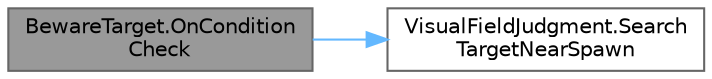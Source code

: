 digraph "BewareTarget.OnConditionCheck"
{
 // LATEX_PDF_SIZE
  bgcolor="transparent";
  edge [fontname=Helvetica,fontsize=10,labelfontname=Helvetica,labelfontsize=10];
  node [fontname=Helvetica,fontsize=10,shape=box,height=0.2,width=0.4];
  rankdir="LR";
  Node1 [id="Node000001",label="BewareTarget.OnCondition\lCheck",height=0.2,width=0.4,color="gray40", fillcolor="grey60", style="filled", fontcolor="black",tooltip=" "];
  Node1 -> Node2 [id="edge1_Node000001_Node000002",color="steelblue1",style="solid",tooltip=" "];
  Node2 [id="Node000002",label="VisualFieldJudgment.Search\lTargetNearSpawn",height=0.2,width=0.4,color="grey40", fillcolor="white", style="filled",URL="$class_visual_field_judgment.html#a728705e540b1d6b7c51eb072785faab3",tooltip=" "];
}
